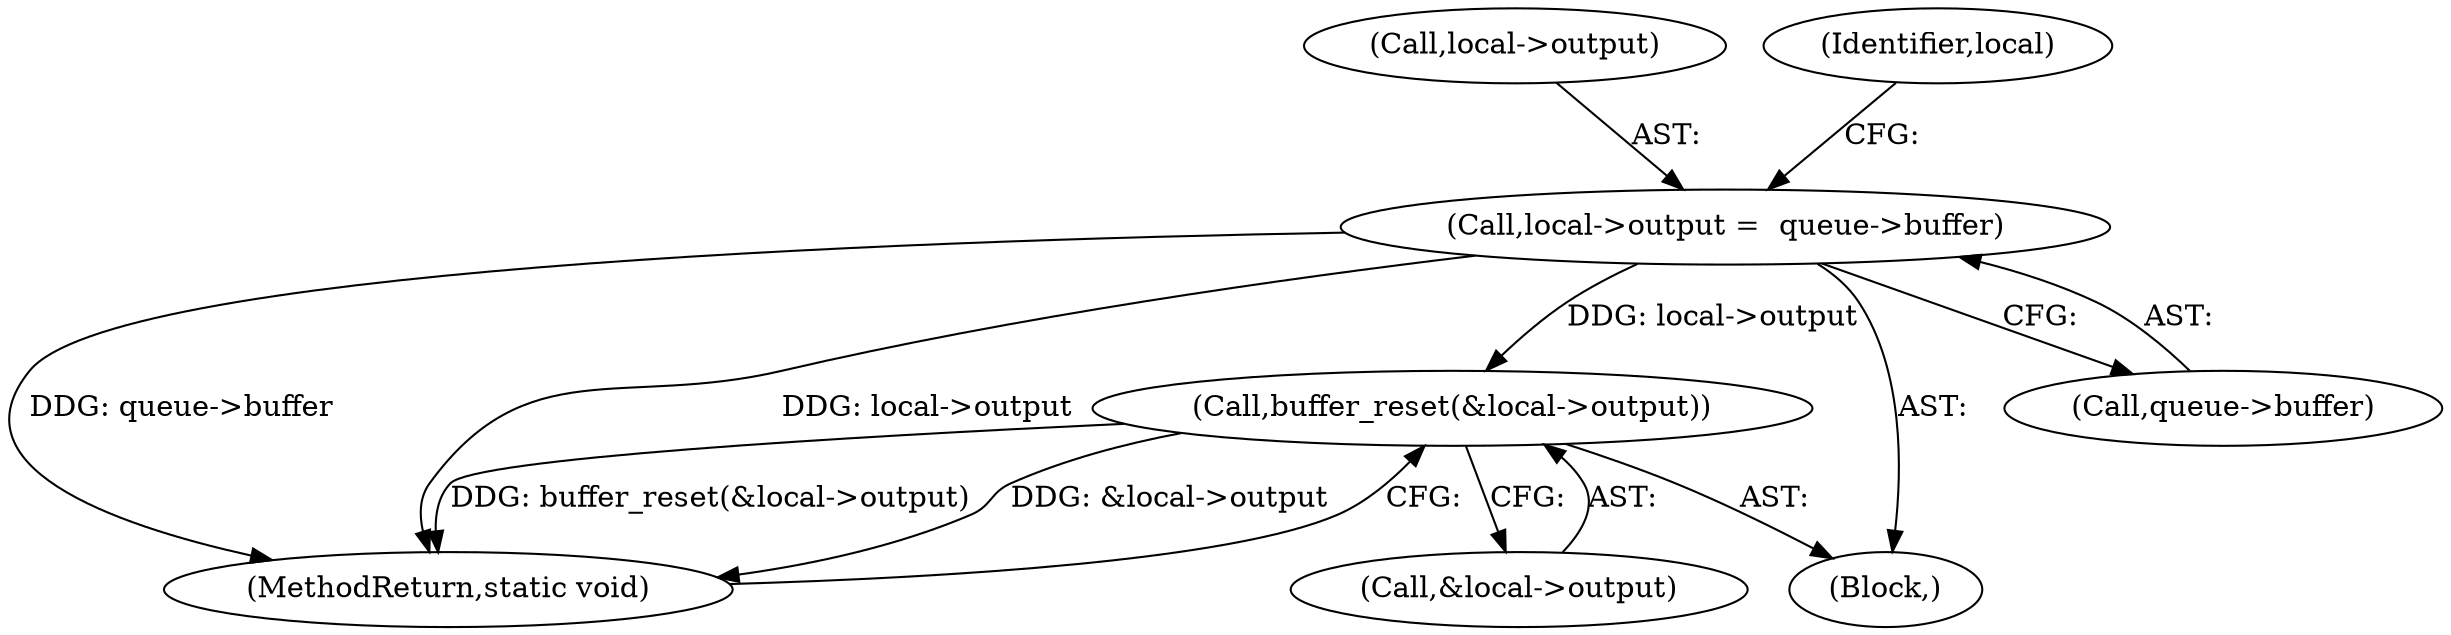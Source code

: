 digraph "0_qemu_9f64916da20eea67121d544698676295bbb105a7_9@pointer" {
"1000195" [label="(Call,buffer_reset(&local->output))"];
"1000182" [label="(Call,local->output =  queue->buffer)"];
"1000200" [label="(MethodReturn,static void)"];
"1000104" [label="(Block,)"];
"1000183" [label="(Call,local->output)"];
"1000186" [label="(Call,queue->buffer)"];
"1000195" [label="(Call,buffer_reset(&local->output))"];
"1000191" [label="(Identifier,local)"];
"1000196" [label="(Call,&local->output)"];
"1000182" [label="(Call,local->output =  queue->buffer)"];
"1000195" -> "1000104"  [label="AST: "];
"1000195" -> "1000196"  [label="CFG: "];
"1000196" -> "1000195"  [label="AST: "];
"1000200" -> "1000195"  [label="CFG: "];
"1000195" -> "1000200"  [label="DDG: buffer_reset(&local->output)"];
"1000195" -> "1000200"  [label="DDG: &local->output"];
"1000182" -> "1000195"  [label="DDG: local->output"];
"1000182" -> "1000104"  [label="AST: "];
"1000182" -> "1000186"  [label="CFG: "];
"1000183" -> "1000182"  [label="AST: "];
"1000186" -> "1000182"  [label="AST: "];
"1000191" -> "1000182"  [label="CFG: "];
"1000182" -> "1000200"  [label="DDG: queue->buffer"];
"1000182" -> "1000200"  [label="DDG: local->output"];
}
